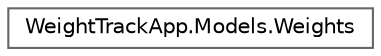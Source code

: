 digraph "Graphical Class Hierarchy"
{
 // LATEX_PDF_SIZE
  bgcolor="transparent";
  edge [fontname=Helvetica,fontsize=10,labelfontname=Helvetica,labelfontsize=10];
  node [fontname=Helvetica,fontsize=10,shape=box,height=0.2,width=0.4];
  rankdir="LR";
  Node0 [id="Node000000",label="WeightTrackApp.Models.Weights",height=0.2,width=0.4,color="grey40", fillcolor="white", style="filled",URL="$class_weight_track_app_1_1_models_1_1_weights.html",tooltip="Represents a weight entry with details such as ID, weight value, and date."];
}
